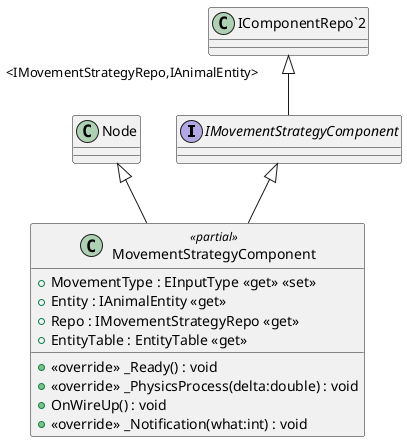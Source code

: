@startuml
interface IMovementStrategyComponent {
}
class MovementStrategyComponent <<partial>> {
    + <<override>> _Ready() : void
    + <<override>> _PhysicsProcess(delta:double) : void
    + MovementType : EInputType <<get>> <<set>>
    + OnWireUp() : void
    + Entity : IAnimalEntity <<get>>
    + Repo : IMovementStrategyRepo <<get>>
    + EntityTable : EntityTable <<get>>
    + <<override>> _Notification(what:int) : void
}
"IComponentRepo`2" "<IMovementStrategyRepo,IAnimalEntity>" <|-- IMovementStrategyComponent
Node <|-- MovementStrategyComponent
IMovementStrategyComponent <|-- MovementStrategyComponent
@enduml
